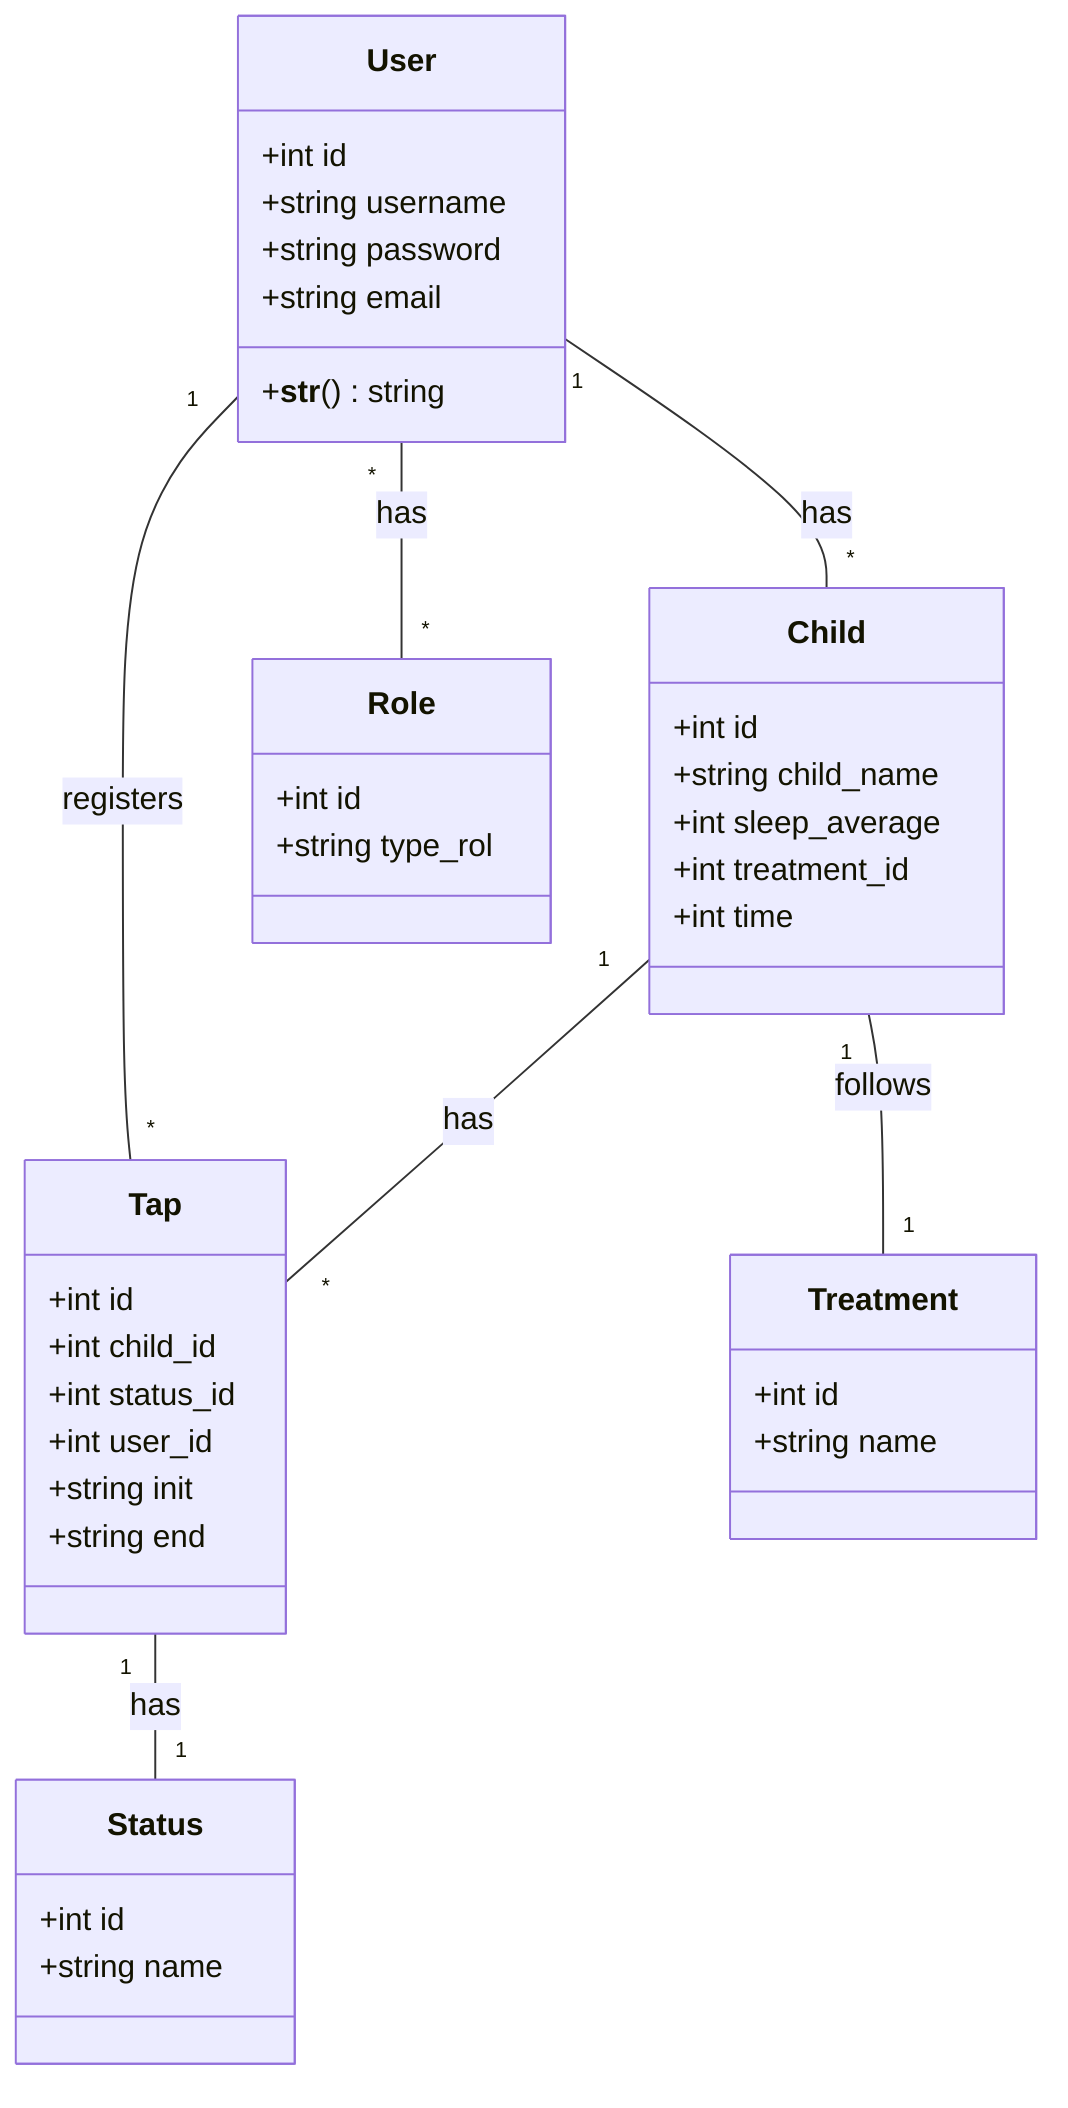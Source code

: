classDiagram
    class User {
        +int id
        +string username
        +string password
        +string email
        +__str__() string
    }

    class Child {
        +int id
        +string child_name
        +int sleep_average
        +int treatment_id
        +int time
    }

    class Tap {
        +int id
        +int child_id
        +int status_id
        +int user_id
        +string init
        +string end
    }

    class Status {
        +int id
        +string name
    }

    class Role {
        +int id
        +string type_rol
    }

    class Treatment {
        +int id
        +string name
    }

    User "1" -- "*" Child : has
    User "1" -- "*" Tap : registers
    Child "1" -- "*" Tap : has
    Tap "1" -- "1" Status : has
    Child "1" -- "1" Treatment : follows
    User "*" -- "*" Role : has